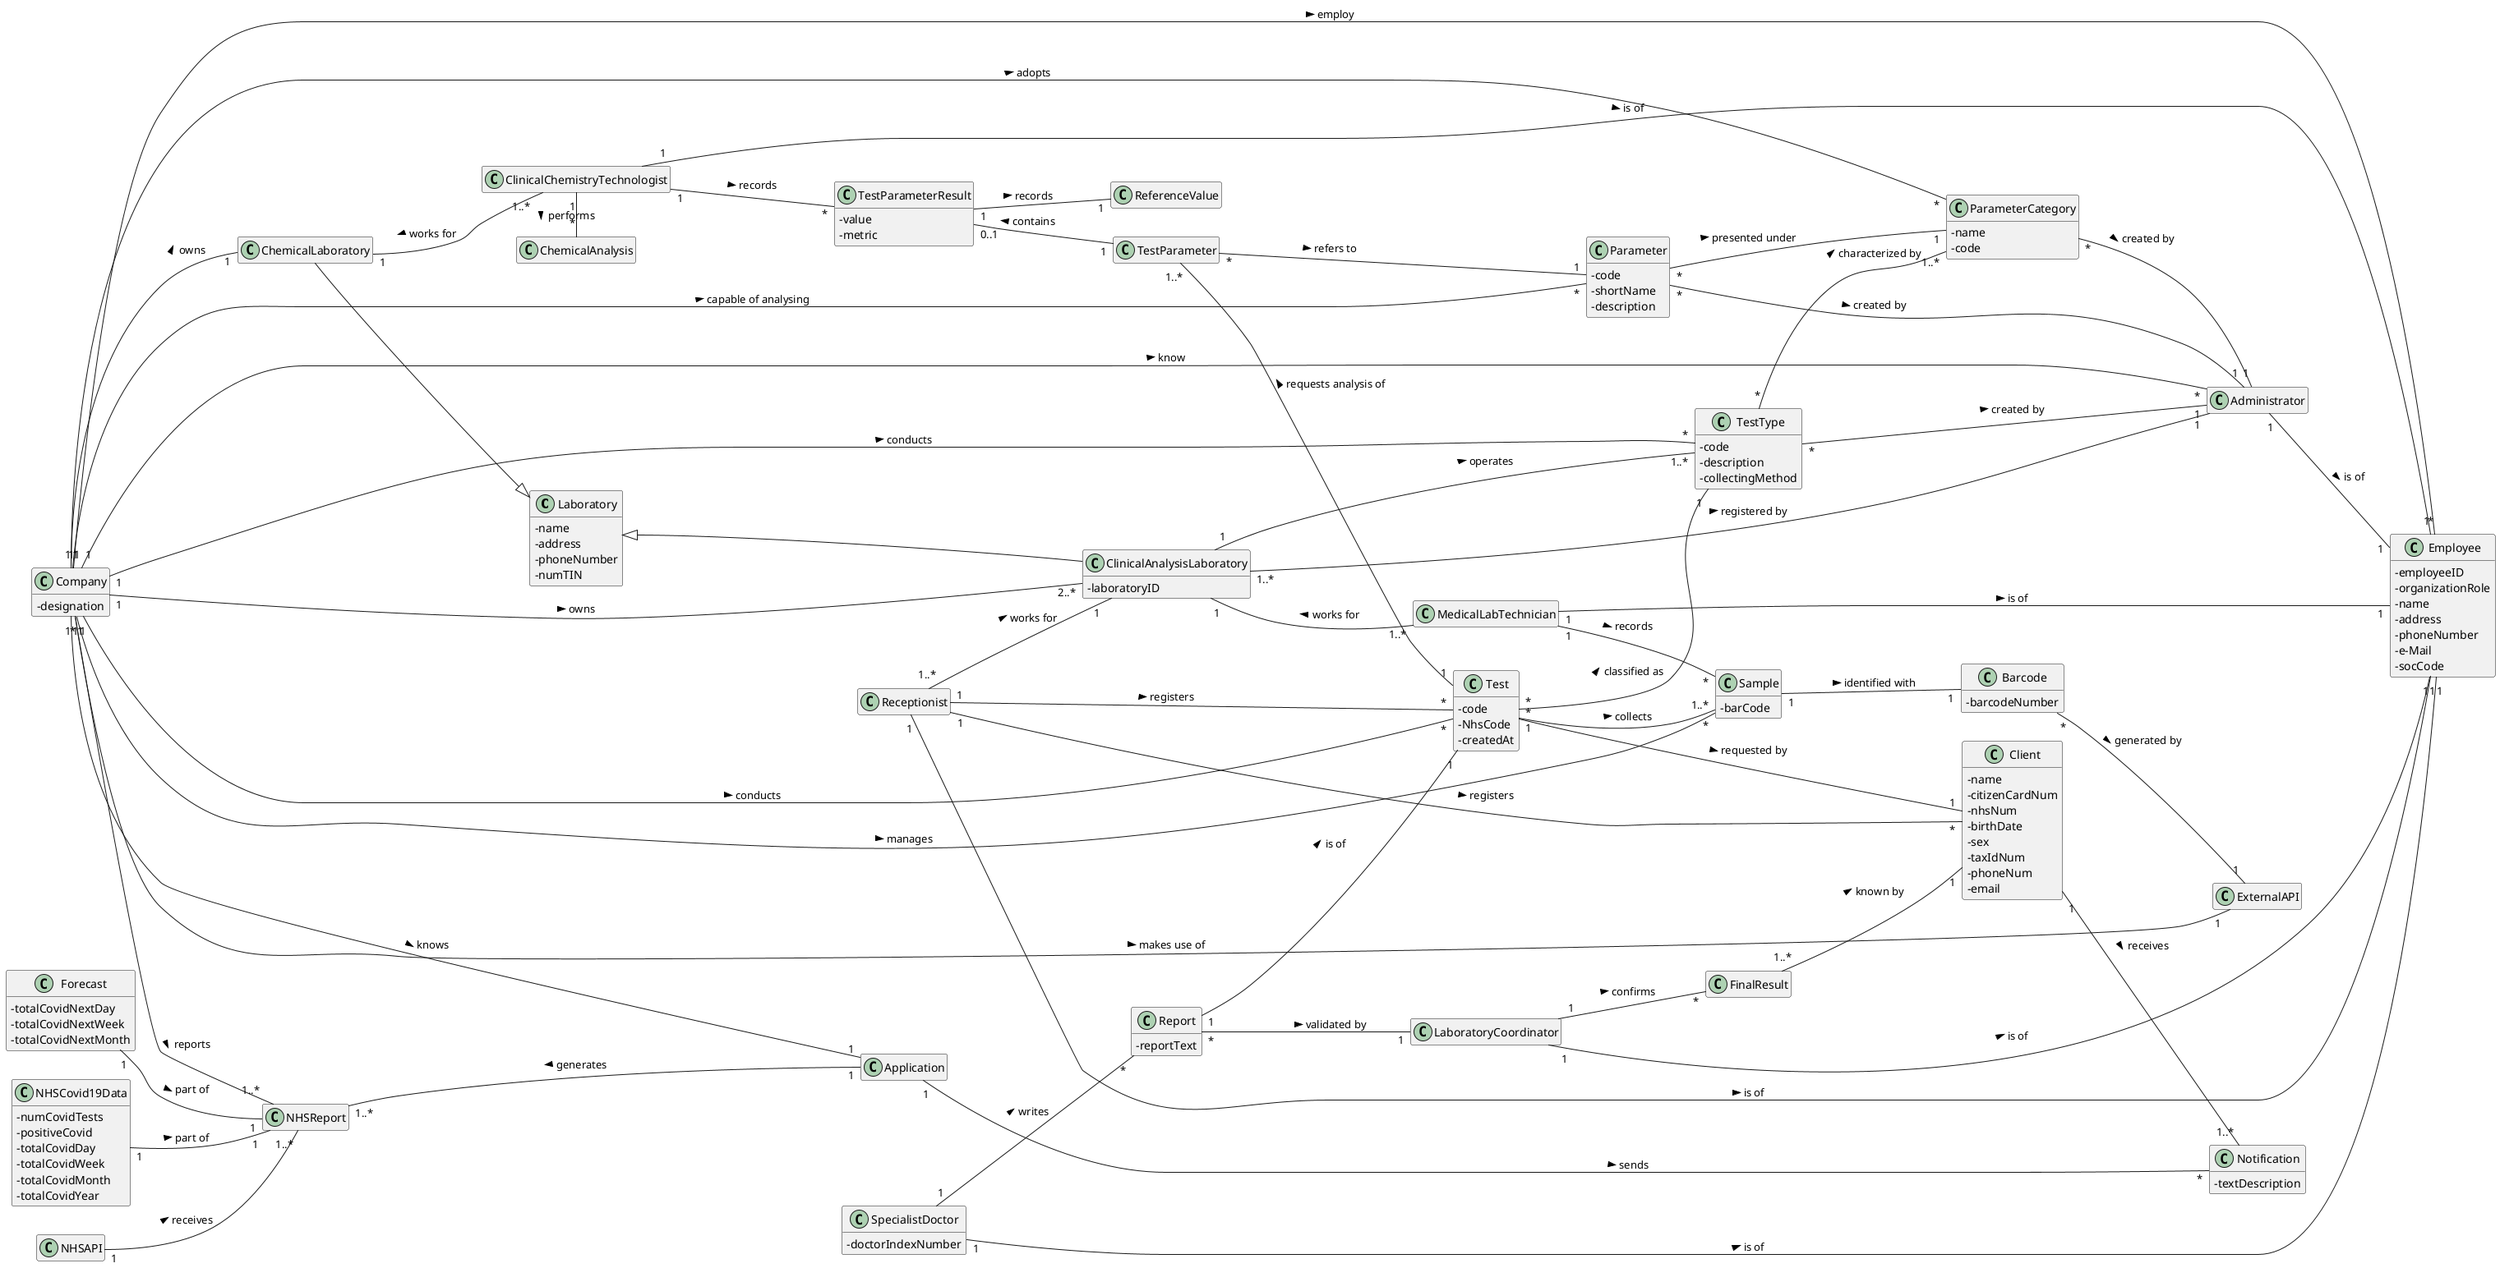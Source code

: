 @startuml

/'Adicionei Cliente <-> Resultado'/


skinparam classAttributeIconSize 0
hide empty methods
hide empty attributes
left to right direction
/'skinparam linetype ortho'/

class Laboratory {
- name
- address
- phoneNumber
- numTIN
}

class Employee {
- employeeID
- organizationRole
- name
- address
- phoneNumber
- e-Mail
- socCode
}

class Test {
- code
- NhsCode
- createdAt
}

class Sample{
- barCode
}

class FinalResult{}
class TestParameterResult{
-value
-metric
}
class ReferenceValue{}
class TestParameter{}
/'class ClinicalResult{}'/
class Parameter{
- code
- shortName
- description
}
class Notification{
- textDescription
}
/'class Courier{}'/
class Report{
- reportText
}
class NHSReport{}
class Forecast{
- totalCovidNextDay
- totalCovidNextWeek
- totalCovidNextMonth
}

class NHSCovid19Data{
- numCovidTests
- positiveCovid
- totalCovidDay
- totalCovidWeek
- totalCovidMonth
- totalCovidYear
}

class Client{
- name
- citizenCardNum
- nhsNum
- birthDate
- sex
- taxIdNum
- phoneNum
- email
}
class Administrator{}

/'class Doctor{}'/
class Receptionist{}

class MedicalLabTechnician{}

class ClinicalChemistryTechnologist{}

class SpecialistDoctor{
- doctorIndexNumber
}

class LaboratoryCoordinator{}

class ClinicalAnalysisLaboratory{
- laboratoryID
}

class ChemicalLaboratory{}

class Application{}
class ChemicalAnalysis{}
/'class ClinicalAnalysis{}'/
class TestType{
- code
- description
- collectingMethod
}
class ParameterCategory{
- name
- code
}
/'
class Covid19Test{
}
class BloodTest{

}

class OtherTest{
}
'/

class Company{
- designation
}

/'class NHS{}'/
class NHSAPI{}
/'class ExternalModule{}'/



/'LAYOUT PURPOSES'/
together {
class ChemicalLaboratory
class ClinicalAnalysisLaboratory
class ChemicalAnalysis
class Test
}

class Barcode {
- barcodeNumber
}

class ExternalAPI{}

/'LAYOUT PURPOSES'/

Laboratory -[hidden]-> ChemicalLaboratory
Laboratory -[hidden]-> ClinicalAnalysisLaboratory


/'Company -[hidden]--> ChemicalLaboratory'/
Laboratory -[hidden]down-> Company


Test -[hidden]left-> Receptionist
/'ClinicalAnalysisLaboratory -[hidden]-> Receptionist'/

/'Company -[hidden]--> ClinicalAnalysisLaboratory'/
/'ChemicalLaboratory -[hidden]down-|> ClinicalAnalysisLaboratory'/
MedicalLabTechnician -[hidden]up-|> ClinicalAnalysisLaboratory
ClinicalAnalysisLaboratory -[hidden]up-> Application
/'ClinicalAnalysisLaboratory -[hidden]left-|> Receptionist'/
/'Receptionist -[hidden]left-|> Test'/

ClinicalChemistryTechnologist -[hidden]up-|> ChemicalLaboratory
NHSReport -[hidden]down-|> Application

/' ACRESCENTEI AQUI AO RETIRAR TEST REQUESTED BY CLIENT '/
NHSReport -[hidden]up-|> Company

/'ACRESCENTEI ISTO PARA O NHSAPI FICAR EM BAIXO DO Covid19Data'/
NHSAPI -[hidden]down-|> NHSReport

/'Receptionist -[hidden]up-|> Client'/
/'Employee -[hidden]right-|> Company'/

/'LabOrder -[hidden]down-> Client'/


/' END OF LAYOUT PURPOSES '/

ClinicalAnalysisLaboratory --|> Laboratory
/'ChemicalLaboratory "1" -- "1" Laboratory : is of >'/
ChemicalLaboratory --|> Laboratory
/'Company "1" -- "2..*" Laboratory : owns >'/
Company "1" -- "2..*" ClinicalAnalysisLaboratory : owns >
Company "1" -- "1" ChemicalLaboratory : owns >
/'ClinicalAnalysisLaboratory "1" -- "1" Laboratory : is of >'/

Employee "*" - "1" Company : employ <
Receptionist "1" -- "1" Employee : is of >
MedicalLabTechnician "1" -- "1" Employee : is of >
ClinicalChemistryTechnologist "1" -- "1" Employee : is of >
SpecialistDoctor "1" -- "1" Employee : is of >
LaboratoryCoordinator "1" -- "1" Employee : is of >
Administrator "1" -- "1" Employee : is of >
/'edited here below'/
Company "1" - "*" Parameter : capable of analysing >
Company "1" -- "*" TestType : conducts >
Company "1" -- "*" Administrator : know >
Company "1" -- "*" ParameterCategory : adopts >
/'Company "1" -- "1" ChemicalLaboratory : owns >'/
/'Company "1" -- "1..*" ClinicalAnalysisLaboratory : owns >'/
Company "1" -- "1..*" NHSReport : reports >
Company "1" -- "*" Test : conducts >
Parameter "*" -- "1" ParameterCategory : presented under >
/'ACRESCENTEI LINHA ABAIXO'/
Parameter "*" -- "1" Administrator : created by >
TestType "*" -- "1" Administrator : created by >
ParameterCategory "*" -- "1" Administrator : created by >
/'RETIREI A LINHA ABAIXO TEST IS REQUESTED BY CLIENT'/
/'Test "*" -- "1" Client : requested by >'/
/'Test -- Application : is known by >'/
Test "*" -- "1" TestType : classified as >
Test "1" -- "1..*" Sample : collects >
/'PROFFESSOR CORREÇÃO'/
/'Test "*" --- "1..*" MedicalLabTechnician : registered locally by >'/
/'Test "1" --- "1" LabOrder : originates <'/
/'LabOrder "1..*" --- "1" Client : provided by >'/
Receptionist "1" -- "*" Client : registers >
Receptionist "1" -- "*" Test : registers >
/'PERGUNTAR CLIENTE LINHA ABAIXO'/
Receptionist "1..*" -- "1" ClinicalAnalysisLaboratory : works for >
/'MedicalLabTechnician "1" -- "*" Sample : collects >'/
MedicalLabTechnician "1..*" -- "1" ClinicalAnalysisLaboratory : works for >
MedicalLabTechnician "1" -- "*" Sample : records >
/'Sample -- Application : is known >'/
/'Sample "*" -- "1" ChemicalLaboratory : sent to >'/
ClinicalChemistryTechnologist "1..*" -- "1" ChemicalLaboratory : works for >
/'ClinicalChemistryTechnologist "1" -- "*" Sample : receives >'/
ClinicalChemistryTechnologist "1" - "*" ChemicalAnalysis : performs >
ClinicalChemistryTechnologist "1" -- "*" TestParameterResult : records >
/'LabOrder -- Doctor : prescribed by >'/
TestParameterResult "0..1" -- "1" TestParameter : contains <
TestParameterResult "1" -- "1" ReferenceValue : records >
TestParameter "*" -- "1" Parameter : refers to >
TestParameter "1..*" -- "1" Test : requests analysis of <
SpecialistDoctor "1" -- "*" Report : writes >
/'Report -- Client : delivered to >'/
/'Report -- Application : known by >'/
Report "*" -- "1" LaboratoryCoordinator : validated by >
Report "1" -- "1" Test : is of >
/'ClinicalResult -- Application : known by >'/
/'ClinicalResult -- LaboratoryCoordinator : validated by >'/
LaboratoryCoordinator "1" -- "*" FinalResult : confirms >
Client "1" -- "1..*" Notification : receives >
FinalResult "1..*" -- "1" Client : known by >
/'Result -- MedicalLabTechnician : known by >'/
/'Result -- ClinicalChemistryTechnologist : known by >'/
/'Result -- SpecialistDoctor : known by >'/
/'Result -- LaboratoryCoordinator : known by >'/
NHSAPI "1" -- "1..*" NHSReport : receives >
Application "1" --- "1..*" NHSReport : generates >
NHSCovid19Data "1" -- "1" NHSReport : part of >
Forecast "1" -- "1" NHSReport : part of >
/'Covid19Test "*" -- "1" TestType : part of >'/
/'Covid19Test "*" -- "1" Parameter : characterized by >'/
/'BloodTest "*" -- "1" TestType : part of >'/
/'BloodTest "*" -- "3..*" Parameter : characterized by >'/
/'Application "1" - "*" TestType : supports >'/
Application "1" -- "1" Company : knows <
Application "1" - "*" Notification : sends >
/'OtherTest "*" -- "1" TestType : part of >'/
/'OtherTest "*" -- "1..*" Parameter : characterized by >'/

TestType "*" -- "1..*" ParameterCategory : characterized by >

ClinicalAnalysisLaboratory "1..*" -- "1" Administrator : registered by >

/' US8 '/
ClinicalAnalysisLaboratory "1" -- "1..*" TestType : operates >

Company "1" --- "*" Sample : manages >
Sample "1" -- "1" Barcode : identified with >
Barcode "*" -- "1" ExternalAPI : generated by >
Company "*" - "1" ExternalAPI : makes use of >
Test "*" --- "1" Client : requested by >

@enduml